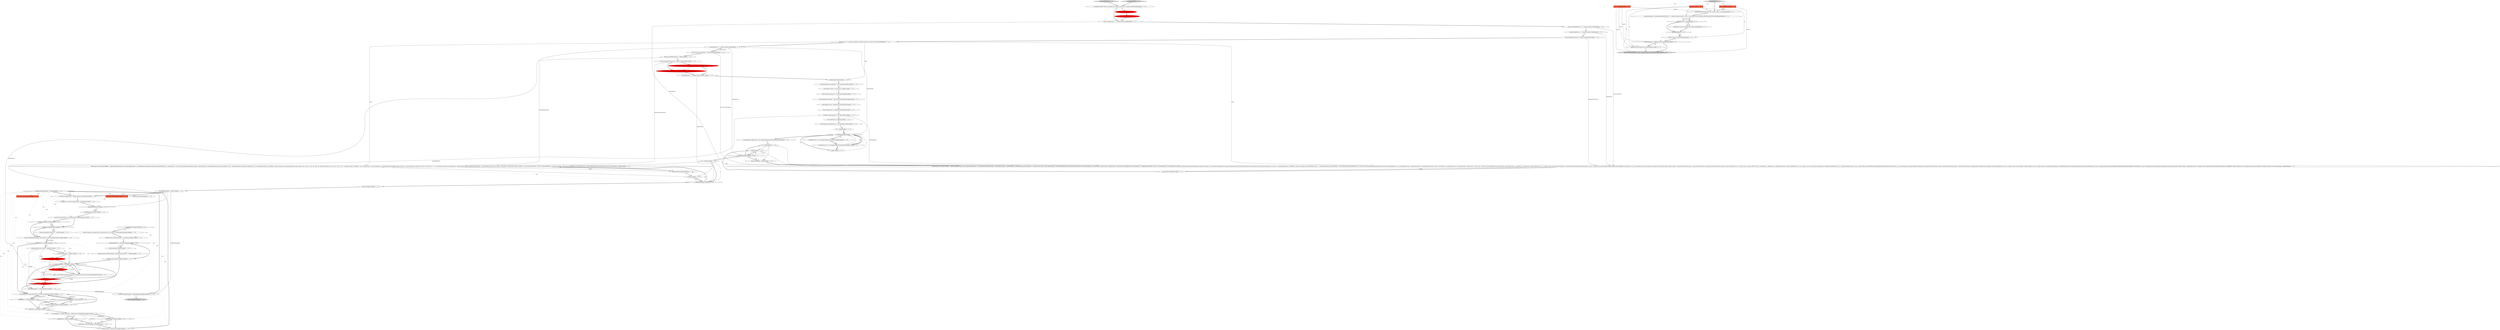 digraph {
10 [style = filled, label = "Semaphore writePerm@@@241@@@['1', '0', '0']", fillcolor = tomato, shape = box image = "AAA0AAABBB1BBB"];
65 [style = filled, label = "final UpdateLog uLog = uHandler.getUpdateLog()@@@20@@@['1', '1', '0']", fillcolor = white, shape = ellipse image = "AAA0AAABBB1BBB"];
85 [style = filled, label = "i++@@@27@@@['0', '1', '0']", fillcolor = white, shape = ellipse image = "AAA0AAABBB2BBB"];
75 [style = filled, label = "assertU(commit())@@@5@@@['1', '0', '0']", fillcolor = red, shape = ellipse image = "AAA1AAABBB1BBB"];
49 [style = filled, label = "recInfo = recoveryInfoF.get(random().nextInt(100 / nWriteThreads),TimeUnit.MILLISECONDS)@@@227@@@['1', '1', '0']", fillcolor = white, shape = ellipse image = "AAA0AAABBB1BBB"];
92 [style = filled, label = "assertEquals(-version,returnedVersion.longValue())@@@6@@@['0', '0', '1']", fillcolor = white, shape = ellipse image = "AAA0AAABBB3BBB"];
87 [style = filled, label = "int cnt = 5000@@@223@@@['0', '1', '0']", fillcolor = red, shape = ellipse image = "AAA1AAABBB2BBB"];
66 [style = filled, label = "visibleModel = model@@@250@@@['1', '1', '0']", fillcolor = white, shape = ellipse image = "AAA0AAABBB1BBB"];
11 [style = filled, label = "final AtomicLong testVersion = new AtomicLong(0)@@@18@@@['1', '1', '0']", fillcolor = white, shape = ellipse image = "AAA0AAABBB1BBB"];
76 [style = filled, label = "writePermissions@@@246@@@['1', '1', '0']", fillcolor = white, shape = ellipse image = "AAA0AAABBB1BBB"];
18 [style = filled, label = "int writeThreadNumber = 0@@@222@@@['1', '1', '0']", fillcolor = white, shape = ellipse image = "AAA0AAABBB1BBB"];
12 [style = filled, label = "initModel(ndocs)@@@15@@@['1', '1', '0']", fillcolor = white, shape = ellipse image = "AAA0AAABBB1BBB"];
44 [style = filled, label = "final int percentRealtimeQuery = 75@@@11@@@['1', '1', '0']", fillcolor = white, shape = ellipse image = "AAA0AAABBB1BBB"];
79 [style = filled, label = "neededPermits > 0@@@252@@@['0', '1', '0']", fillcolor = white, shape = diamond image = "AAA0AAABBB2BBB"];
86 [style = filled, label = "testStressRecovery['0', '1', '0']", fillcolor = lightgray, shape = diamond image = "AAA0AAABBB2BBB"];
51 [style = filled, label = "testStressRecovery['1', '0', '0']", fillcolor = lightgray, shape = diamond image = "AAA0AAABBB1BBB"];
56 [style = filled, label = "verbose(\"bufferedAddsApplied=\",bufferedAddsApplied)@@@256@@@['1', '1', '0']", fillcolor = white, shape = ellipse image = "AAA0AAABBB1BBB"];
28 [style = filled, label = "i++@@@31@@@['1', '1', '0']", fillcolor = white, shape = ellipse image = "AAA0AAABBB1BBB"];
72 [style = filled, label = "final AtomicLong operations = new AtomicLong(atLeast(100))@@@15@@@['1', '0', '0']", fillcolor = red, shape = ellipse image = "AAA1AAABBB1BBB"];
96 [style = filled, label = "model@@@8@@@['0', '0', '1']", fillcolor = white, shape = diamond image = "AAA0AAABBB3BBB"];
27 [style = filled, label = "final int percentGetLatestVersions = random().nextInt(4)@@@12@@@['1', '1', '0']", fillcolor = white, shape = ellipse image = "AAA0AAABBB1BBB"];
98 [style = filled, label = "model.put(id,new DocInfo(version,-nextVal))@@@11@@@['0', '0', '1']", fillcolor = white, shape = ellipse image = "AAA0AAABBB3BBB"];
70 [style = filled, label = "Thread thread = new Thread(\"WRITER\" + i){@Override public void run(){try {while (operations.get() > 0) {writePermission.acquire()int oper = rand.nextInt(10)if (oper < commitPercent) {if (numCommitting.incrementAndGet() <= maxConcurrentCommits) {Map<Integer,DocInfo> newCommittedModellong versionsynchronized (globalLock) {newCommittedModel = new HashMap<>(model)version = snapshotCount++}synchronized (stateChangeLock) {if (uLog.getState() != UpdateLog.State.ACTIVE) version = -1if (rand.nextInt(100) < softCommitPercent) {verbose(\"softCommit start\")assertU(TestHarness.commit(\"softCommit\",\"true\"))verbose(\"softCommit end\")}{verbose(\"hardCommit start\")assertU(commit())verbose(\"hardCommit end\")}}synchronized (globalLock) {if (version >= committedModelClock) {if (VERBOSE) {verbose(\"installing new committedModel version=\" + committedModelClock)}committedModel = newCommittedModelcommittedModelClock = version}}}numCommitting.decrementAndGet()continue}int idif (rand.nextBoolean()) {id = rand.nextInt(ndocs)}{id = lastId}boolean before = rand.nextBoolean()if (before) {lastId = id}DocInfo info = model.get(id)long val = info.vallong nextVal = Math.abs(val) + 1long version = testVersion.incrementAndGet()if (rand.nextBoolean()) Thread.yield()if (oper < commitPercent + deletePercent) {verbose(\"deleting id\",id,\"val=\",nextVal,\"version\",version)Long returnedVersion = deleteAndGetVersion(Integer.toString(id),params(\"_version_\",Long.toString(-version),DISTRIB_UPDATE_PARAM,FROM_LEADER))if (returnedVersion != null) {assertEquals(-version,returnedVersion.longValue())}synchronized (model) {DocInfo currInfo = model.get(id)if (Math.abs(version) > Math.abs(currInfo.version)) {model.put(id,new DocInfo(version,-nextVal))}}verbose(\"deleting id\",id,\"val=\",nextVal,\"version\",version,\"DONE\")}if (oper < commitPercent + deletePercent + deleteByQueryPercent) {verbose(\"deleteByQuery id\",id,\"val=\",nextVal,\"version\",version)Long returnedVersion = deleteByQueryAndGetVersion(\"id:\" + Integer.toString(id),params(\"_version_\",Long.toString(-version),DISTRIB_UPDATE_PARAM,FROM_LEADER))if (returnedVersion != null) {assertEquals(-version,returnedVersion.longValue())}synchronized (model) {DocInfo currInfo = model.get(id)if (Math.abs(version) > Math.abs(currInfo.version)) {model.put(id,new DocInfo(version,-nextVal))}}verbose(\"deleteByQuery id\",id,\"val=\",nextVal,\"version\",version,\"DONE\")}{verbose(\"adding id\",id,\"val=\",nextVal,\"version\",version)Long returnedVersion = addAndGetVersion(sdoc(\"id\",Integer.toString(id),FIELD,Long.toString(nextVal),\"_version_\",Long.toString(version)),params(DISTRIB_UPDATE_PARAM,FROM_LEADER))if (returnedVersion != null) {assertEquals(version,returnedVersion.longValue())}synchronized (model) {DocInfo currInfo = model.get(id)if (version > currInfo.version) {model.put(id,new DocInfo(version,nextVal))}}if (VERBOSE) {verbose(\"adding id\",id,\"val=\",nextVal,\"version\",version,\"DONE\")}}if (!before) {lastId = id}}}catch (Throwable e) }}@@@33@@@['1', '1', '0']", fillcolor = white, shape = ellipse image = "AAA0AAABBB1BBB"];
5 [style = filled, label = "uLog.bufferUpdates()@@@215@@@['1', '1', '0']", fillcolor = white, shape = ellipse image = "AAA0AAABBB1BBB"];
8 [style = filled, label = "stateChangeLock@@@214@@@['1', '1', '0']", fillcolor = white, shape = diamond image = "AAA0AAABBB1BBB"];
64 [style = filled, label = "assertTrue(uLog.getState() == UpdateLog.State.ACTIVE)@@@212@@@['1', '1', '0']", fillcolor = white, shape = ellipse image = "AAA0AAABBB1BBB"];
97 [style = filled, label = "int id@@@2@@@['0', '0', '1']", fillcolor = tomato, shape = box image = "AAA0AAABBB3BBB"];
57 [style = filled, label = "final int deleteByQueryPercent = random().nextInt(5)@@@7@@@['1', '1', '0']", fillcolor = white, shape = ellipse image = "AAA0AAABBB1BBB"];
68 [style = filled, label = "writePerm.release(neededPermits)@@@248@@@['1', '1', '0']", fillcolor = white, shape = ellipse image = "AAA0AAABBB1BBB"];
43 [style = filled, label = "List<Thread> threads = new ArrayList<>()@@@17@@@['1', '1', '0']", fillcolor = white, shape = ellipse image = "AAA0AAABBB1BBB"];
16 [style = filled, label = "final UpdateHandler uHandler = h.getCore().getUpdateHandler()@@@19@@@['1', '1', '0']", fillcolor = white, shape = ellipse image = "AAA0AAABBB1BBB"];
47 [style = filled, label = "int neededPermits = Integer.MAX_VALUE - readPermission.availablePermits()@@@251@@@['1', '1', '0']", fillcolor = white, shape = ellipse image = "AAA0AAABBB1BBB"];
60 [style = filled, label = "random().nextBoolean()@@@218@@@['1', '1', '0']", fillcolor = white, shape = diamond image = "AAA0AAABBB1BBB"];
62 [style = filled, label = "final int softCommitPercent = 30 + random().nextInt(75)@@@5@@@['1', '1', '0']", fillcolor = white, shape = ellipse image = "AAA0AAABBB1BBB"];
54 [style = filled, label = "final Semaphore readPermission = new Semaphore(Integer.MAX_VALUE,false)@@@28@@@['1', '1', '0']", fillcolor = white, shape = ellipse image = "AAA0AAABBB1BBB"];
14 [style = filled, label = "final int threadNum = i@@@32@@@['1', '1', '0']", fillcolor = white, shape = ellipse image = "AAA0AAABBB1BBB"];
55 [style = filled, label = "thread.join()@@@258@@@['1', '1', '0']", fillcolor = lightgray, shape = ellipse image = "AAA0AAABBB1BBB"];
100 [style = filled, label = "DocInfo currInfo = model.get(id)@@@9@@@['0', '0', '1']", fillcolor = white, shape = ellipse image = "AAA0AAABBB3BBB"];
50 [style = filled, label = "operations.decrementAndGet() > 0@@@255@@@['1', '1', '0']", fillcolor = white, shape = diamond image = "AAA0AAABBB1BBB"];
83 [style = filled, label = "neededPermits > 0@@@248@@@['0', '1', '0']", fillcolor = white, shape = diamond image = "AAA0AAABBB2BBB"];
35 [style = filled, label = "visibleModel = new ConcurrentHashMap<>(model)@@@213@@@['1', '1', '0']", fillcolor = white, shape = ellipse image = "AAA0AAABBB1BBB"];
95 [style = filled, label = "returnedVersion != null@@@5@@@['0', '0', '1']", fillcolor = white, shape = diamond image = "AAA0AAABBB3BBB"];
80 [style = filled, label = "Thread.sleep(random().nextInt(10) + 1)@@@218@@@['0', '1', '0']", fillcolor = white, shape = ellipse image = "AAA0AAABBB2BBB"];
9 [style = filled, label = "int nReadThreads = 2 + random().nextInt(10)@@@14@@@['1', '1', '0']", fillcolor = white, shape = ellipse image = "AAA0AAABBB1BBB"];
88 [style = filled, label = "long nextVal@@@2@@@['0', '0', '1']", fillcolor = tomato, shape = box image = "AAA0AAABBB3BBB"];
36 [style = filled, label = "writePermissions(writeThreadNumber++(.drainPermits()@@@231@@@['1', '1', '0']", fillcolor = white, shape = ellipse image = "AAA0AAABBB1BBB"];
7 [style = filled, label = "final AtomicInteger numCommitting = new AtomicInteger()@@@16@@@['1', '1', '0']", fillcolor = white, shape = ellipse image = "AAA0AAABBB1BBB"];
90 [style = filled, label = "deleteByQuery['0', '0', '1']", fillcolor = lightgray, shape = diamond image = "AAA0AAABBB3BBB"];
78 [style = filled, label = "Semaphore writePerm@@@246@@@['0', '1', '0']", fillcolor = tomato, shape = box image = "AAA0AAABBB2BBB"];
46 [style = filled, label = "int i = 0@@@149@@@['1', '1', '0']", fillcolor = white, shape = ellipse image = "AAA0AAABBB1BBB"];
67 [style = filled, label = "int i = 0@@@29@@@['1', '1', '0']", fillcolor = white, shape = ellipse image = "AAA0AAABBB1BBB"];
26 [style = filled, label = "assertTrue(uLog.getState() == UpdateLog.State.BUFFERING)@@@217@@@['1', '1', '0']", fillcolor = white, shape = ellipse image = "AAA0AAABBB1BBB"];
69 [style = filled, label = "final int deletePercent = 4 + random().nextInt(25)@@@6@@@['1', '1', '0']", fillcolor = white, shape = ellipse image = "AAA0AAABBB1BBB"];
21 [style = filled, label = "i < nWriteThreads@@@26@@@['1', '1', '0']", fillcolor = white, shape = diamond image = "AAA0AAABBB1BBB"];
48 [style = filled, label = "Thread thread = new Thread(\"READER\" + i){@Override public void run(){try {while (operations.get() > 0) {readPermission.tryAcquire(10,TimeUnit.MILLISECONDS)int id = rand.nextInt(100) < 25? lastId: rand.nextInt(ndocs)boolean realTime = rand.nextInt(100) < percentRealtimeQueryDocInfo infoif (realTime) {info = visibleModel.get(id)}{synchronized (globalLock) {info = committedModel.get(id)}}if (VERBOSE) {verbose(\"querying id\",id)}SolrQueryRequest sreqif (realTime) {sreq = req(\"wt\",\"json\",\"qt\",\"/get\",\"ids\",Integer.toString(id))}{sreq = req(\"wt\",\"json\",\"q\",\"id:\" + Integer.toString(id),\"omitHeader\",\"true\")}String response = h.query(sreq)Map rsp = (Map)ObjectBuilder.fromJSON(response)List doclist = (List)(((Map)rsp.get(\"response\")).get(\"docs\"))if (doclist.size() == 0) {}{assertEquals(1,doclist.size())long foundVal = (Long)(((Map)doclist.get(0)).get(FIELD))long foundVer = (Long)(((Map)doclist.get(0)).get(\"_version_\"))if (foundVer < Math.abs(info.version) || (foundVer == info.version && foundVal != info.val)) {verbose(\"ERROR, id=\",id,\"found=\",response,\"model\",info)assertTrue(false)}}}if (rand.nextInt(100) < percentGetLatestVersions) {getLatestVersions()}}catch (Throwable e) }}@@@152@@@['1', '1', '0']", fillcolor = white, shape = ellipse image = "AAA0AAABBB1BBB"];
74 [style = filled, label = "readPermission.release(neededPermits)@@@252@@@['1', '1', '0']", fillcolor = white, shape = ellipse image = "AAA0AAABBB1BBB"];
63 [style = filled, label = "writePermissions(i( = new Semaphore(Integer.MAX_VALUE,false)@@@27@@@['1', '1', '0']", fillcolor = white, shape = ellipse image = "AAA0AAABBB1BBB"];
38 [style = filled, label = "random().nextBoolean()@@@220@@@['1', '0', '0']", fillcolor = white, shape = diamond image = "AAA0AAABBB1BBB"];
73 [style = filled, label = "bufferedAddsApplied += recInfo.adds@@@243@@@['1', '1', '0']", fillcolor = white, shape = ellipse image = "AAA0AAABBB1BBB"];
37 [style = filled, label = "verbose(\"ROUND=\",operations.get())@@@253@@@['1', '1', '0']", fillcolor = white, shape = ellipse image = "AAA0AAABBB1BBB"];
59 [style = filled, label = "neededPermits > 0@@@243@@@['1', '0', '0']", fillcolor = white, shape = diamond image = "AAA0AAABBB1BBB"];
3 [style = filled, label = "final Object stateChangeLock = new Object()@@@22@@@['1', '1', '0']", fillcolor = white, shape = ellipse image = "AAA0AAABBB1BBB"];
91 [style = filled, label = "Long returnedVersion = deleteByQueryAndGetVersion(\"id:\" + Integer.toString(id),params(\"_version_\",Long.toString(-version),DISTRIB_UPDATE_PARAM,FROM_LEADER))@@@4@@@['0', '0', '1']", fillcolor = white, shape = ellipse image = "AAA0AAABBB3BBB"];
0 [style = filled, label = "final int commitPercent = 5 + random().nextInt(10)@@@4@@@['1', '1', '0']", fillcolor = white, shape = ellipse image = "AAA0AAABBB1BBB"];
71 [style = filled, label = "neededPermits > 0@@@247@@@['1', '0', '0']", fillcolor = white, shape = diamond image = "AAA0AAABBB1BBB"];
1 [style = filled, label = "recInfo == null@@@224@@@['1', '1', '0']", fillcolor = white, shape = diamond image = "AAA0AAABBB1BBB"];
32 [style = filled, label = "this.visibleModel = model@@@23@@@['1', '1', '0']", fillcolor = white, shape = ellipse image = "AAA0AAABBB1BBB"];
6 [style = filled, label = "clearIndex()@@@4@@@['1', '0', '0']", fillcolor = red, shape = ellipse image = "AAA1AAABBB1BBB"];
81 [style = filled, label = "recInfo != null@@@242@@@['0', '1', '0']", fillcolor = red, shape = diamond image = "AAA1AAABBB2BBB"];
99 [style = filled, label = "ifVerbose(\"deleteByQuery id\",id,\"val=\",nextVal,\"version\",version,\"DONE\")@@@14@@@['0', '0', '1']", fillcolor = lightgray, shape = ellipse image = "AAA0AAABBB3BBB"];
2 [style = filled, label = "writePermissions(i( = new Semaphore(Integer.MAX_VALUE,false)@@@29@@@['1', '0', '0']", fillcolor = white, shape = ellipse image = "AAA0AAABBB1BBB"];
77 [style = filled, label = "final AtomicLong operations = new AtomicLong(atLeast(35))@@@13@@@['0', '1', '0']", fillcolor = red, shape = ellipse image = "AAA1AAABBB2BBB"];
31 [style = filled, label = "final int ndocs = 5 + (random().nextBoolean()? random().nextInt(25): random().nextInt(200))@@@8@@@['1', '1', '0']", fillcolor = white, shape = ellipse image = "AAA0AAABBB1BBB"];
45 [style = filled, label = "final Semaphore(( writePermissions = new Semaphore((((@@@24@@@['1', '1', '0']", fillcolor = white, shape = ellipse image = "AAA0AAABBB1BBB"];
15 [style = filled, label = "readPermission.drainPermits()@@@236@@@['1', '1', '0']", fillcolor = white, shape = ellipse image = "AAA0AAABBB1BBB"];
29 [style = filled, label = "recoveryInfoF != null@@@220@@@['1', '1', '0']", fillcolor = white, shape = diamond image = "AAA0AAABBB1BBB"];
34 [style = filled, label = "i < nReadThreads@@@150@@@['1', '1', '0']", fillcolor = white, shape = diamond image = "AAA0AAABBB1BBB"];
52 [style = filled, label = "i++@@@151@@@['1', '1', '0']", fillcolor = white, shape = ellipse image = "AAA0AAABBB1BBB"];
40 [style = filled, label = "UpdateLog.RecoveryInfo recInfo = null@@@221@@@['1', '1', '0']", fillcolor = white, shape = ellipse image = "AAA0AAABBB1BBB"];
42 [style = filled, label = "int neededPermits = Integer.MAX_VALUE - writePerm.availablePermits()@@@247@@@['1', '1', '0']", fillcolor = white, shape = ellipse image = "AAA0AAABBB1BBB"];
25 [style = filled, label = "thread.start()@@@208@@@['1', '1', '0']", fillcolor = white, shape = ellipse image = "AAA0AAABBB1BBB"];
22 [style = filled, label = "Future<UpdateLog.RecoveryInfo> recoveryInfoF = uLog.applyBufferedUpdates()@@@219@@@['1', '1', '0']", fillcolor = white, shape = ellipse image = "AAA0AAABBB1BBB"];
82 [style = filled, label = "cnt--@@@226@@@['0', '1', '0']", fillcolor = red, shape = ellipse image = "AAA1AAABBB2BBB"];
23 [style = filled, label = "writeThreadNumber--@@@233@@@['1', '1', '0']", fillcolor = white, shape = ellipse image = "AAA0AAABBB1BBB"];
20 [style = filled, label = "final int maxConcurrentCommits = nWriteThreads@@@10@@@['1', '1', '0']", fillcolor = white, shape = ellipse image = "AAA0AAABBB1BBB"];
41 [style = filled, label = "int bufferedAddsApplied = 0@@@210@@@['1', '1', '0']", fillcolor = white, shape = ellipse image = "AAA0AAABBB1BBB"];
89 [style = filled, label = "Math.abs(version) > Math.abs(currInfo.version)@@@10@@@['0', '0', '1']", fillcolor = white, shape = diamond image = "AAA0AAABBB3BBB"];
13 [style = filled, label = "verbose(\"Operation\",operations.get(),\"Draining permits for write thread\",writeThreadNumber)@@@230@@@['1', '1', '0']", fillcolor = white, shape = ellipse image = "AAA0AAABBB1BBB"];
33 [style = filled, label = "i < nWriteThreads@@@30@@@['1', '1', '0']", fillcolor = white, shape = diamond image = "AAA0AAABBB1BBB"];
39 [style = filled, label = "writeThreadNumber >= nWriteThreads@@@232@@@['1', '1', '0']", fillcolor = white, shape = diamond image = "AAA0AAABBB1BBB"];
53 [style = filled, label = "int i = 0@@@25@@@['1', '1', '0']", fillcolor = white, shape = ellipse image = "AAA0AAABBB1BBB"];
94 [style = filled, label = "long version@@@2@@@['0', '0', '1']", fillcolor = tomato, shape = box image = "AAA0AAABBB3BBB"];
84 [style = filled, label = "cnt == 0@@@238@@@['0', '1', '0']", fillcolor = red, shape = diamond image = "AAA1AAABBB2BBB"];
58 [style = filled, label = "threads.add(thread)@@@147@@@['1', '1', '0']", fillcolor = white, shape = ellipse image = "AAA0AAABBB1BBB"];
61 [style = filled, label = "threads.add(thread)@@@205@@@['1', '1', '0']", fillcolor = white, shape = ellipse image = "AAA0AAABBB1BBB"];
4 [style = filled, label = "TimeoutException e@@@229@@@['1', '1', '0']", fillcolor = white, shape = diamond image = "AAA0AAABBB1BBB"];
19 [style = filled, label = "int nWriteThreads = 2 + random().nextInt(10)@@@9@@@['1', '1', '0']", fillcolor = white, shape = ellipse image = "AAA0AAABBB1BBB"];
93 [style = filled, label = "ifVerbose(\"deleteByQuery id\",id,\"val=\",nextVal,\"version\",version)@@@3@@@['0', '0', '1']", fillcolor = white, shape = ellipse image = "AAA0AAABBB3BBB"];
24 [style = filled, label = "writePermissions(writeThreadNumber(.release(random().nextInt(2) + 1)@@@234@@@['1', '1', '0']", fillcolor = white, shape = ellipse image = "AAA0AAABBB1BBB"];
30 [style = filled, label = "assumeFalse(\"FIXME: This test is horribly slow sometimes on Windows!\",Constants.WINDOWS)@@@3@@@['1', '1', '0']", fillcolor = white, shape = ellipse image = "AAA0AAABBB1BBB"];
17 [style = filled, label = "final VersionInfo vInfo = uLog.getVersionInfo()@@@21@@@['1', '1', '0']", fillcolor = white, shape = ellipse image = "AAA0AAABBB1BBB"];
58->28 [style = bold, label=""];
86->30 [style = bold, label=""];
57->31 [style = bold, label=""];
84->1 [style = bold, label=""];
65->17 [style = bold, label=""];
46->34 [style = bold, label=""];
83->42 [style = bold, label=""];
21->63 [style = dotted, label="true"];
39->24 [style = dotted, label="true"];
47->74 [style = solid, label="neededPermits"];
53->21 [style = bold, label=""];
81->73 [style = bold, label=""];
33->28 [style = dotted, label="true"];
68->66 [style = bold, label=""];
21->54 [style = bold, label=""];
60->22 [style = bold, label=""];
28->33 [style = solid, label="i"];
50->56 [style = bold, label=""];
47->79 [style = solid, label="neededPermits"];
48->61 [style = bold, label=""];
33->14 [style = dotted, label="true"];
19->49 [style = solid, label="nWriteThreads"];
29->81 [style = dotted, label="true"];
30->6 [style = bold, label=""];
49->1 [style = solid, label="recInfo"];
12->7 [style = bold, label=""];
59->66 [style = bold, label=""];
21->2 [style = bold, label=""];
85->21 [style = solid, label="i"];
66->47 [style = bold, label=""];
27->48 [style = solid, label="percentGetLatestVersions"];
26->60 [style = bold, label=""];
74->37 [style = bold, label=""];
1->82 [style = dotted, label="true"];
0->70 [style = solid, label="commitPercent"];
50->64 [style = dotted, label="true"];
83->68 [style = dotted, label="true"];
71->74 [style = bold, label=""];
33->46 [style = bold, label=""];
41->64 [style = bold, label=""];
13->36 [style = bold, label=""];
39->23 [style = bold, label=""];
2->63 [style = bold, label=""];
48->61 [style = solid, label="thread"];
88->99 [style = solid, label="nextVal"];
35->8 [style = bold, label=""];
7->43 [style = bold, label=""];
71->74 [style = dotted, label="true"];
31->12 [style = solid, label="ndocs"];
91->95 [style = bold, label=""];
44->48 [style = solid, label="percentRealtimeQuery"];
4->36 [style = dotted, label="true"];
95->92 [style = bold, label=""];
100->89 [style = bold, label=""];
46->48 [style = solid, label="i"];
27->77 [style = bold, label=""];
40->1 [style = solid, label="recInfo"];
29->73 [style = dotted, label="true"];
50->26 [style = dotted, label="true"];
67->33 [style = solid, label="i"];
81->73 [style = dotted, label="true"];
75->0 [style = bold, label=""];
59->42 [style = bold, label=""];
11->16 [style = bold, label=""];
77->9 [style = bold, label=""];
83->66 [style = bold, label=""];
29->18 [style = dotted, label="true"];
50->37 [style = dotted, label="true"];
34->52 [style = dotted, label="true"];
89->98 [style = dotted, label="true"];
34->48 [style = bold, label=""];
79->74 [style = dotted, label="true"];
19->20 [style = bold, label=""];
67->33 [style = bold, label=""];
63->21 [style = solid, label="i"];
61->52 [style = bold, label=""];
50->66 [style = dotted, label="true"];
29->87 [style = dotted, label="true"];
51->30 [style = bold, label=""];
69->70 [style = solid, label="deletePercent"];
50->71 [style = dotted, label="true"];
1->49 [style = bold, label=""];
50->59 [style = dotted, label="true"];
94->98 [style = solid, label="version"];
83->68 [style = bold, label=""];
98->99 [style = bold, label=""];
94->93 [style = solid, label="version"];
50->8 [style = dotted, label="true"];
62->70 [style = solid, label="softCommitPercent"];
97->98 [style = solid, label="id"];
64->35 [style = bold, label=""];
97->93 [style = solid, label="id"];
31->48 [style = solid, label="ndocs"];
43->11 [style = bold, label=""];
94->99 [style = solid, label="version"];
59->68 [style = bold, label=""];
0->62 [style = bold, label=""];
4->13 [style = dotted, label="true"];
50->35 [style = dotted, label="true"];
60->80 [style = dotted, label="true"];
71->37 [style = bold, label=""];
63->85 [style = bold, label=""];
42->68 [style = solid, label="neededPermits"];
49->1 [style = bold, label=""];
87->82 [style = solid, label="cnt"];
18->1 [style = bold, label=""];
63->85 [style = solid, label="i"];
29->40 [style = dotted, label="true"];
50->10 [style = dotted, label="true"];
29->40 [style = bold, label=""];
85->21 [style = bold, label=""];
28->70 [style = solid, label="i"];
79->37 [style = bold, label=""];
50->76 [style = dotted, label="true"];
31->70 [style = solid, label="ndocs"];
42->59 [style = solid, label="neededPermits"];
72->9 [style = bold, label=""];
53->21 [style = solid, label="i"];
82->84 [style = solid, label="cnt"];
93->91 [style = bold, label=""];
50->79 [style = dotted, label="true"];
1->84 [style = dotted, label="true"];
29->1 [style = dotted, label="true"];
2->63 [style = solid, label="i"];
9->34 [style = solid, label="nReadThreads"];
92->96 [style = bold, label=""];
90->94 [style = dotted, label="true"];
89->98 [style = bold, label=""];
50->78 [style = dotted, label="true"];
25->41 [style = bold, label=""];
22->29 [style = solid, label="recoveryInfoF"];
80->22 [style = bold, label=""];
4->13 [style = bold, label=""];
50->60 [style = dotted, label="true"];
22->29 [style = bold, label=""];
5->26 [style = bold, label=""];
1->73 [style = bold, label=""];
21->2 [style = dotted, label="true"];
15->84 [style = bold, label=""];
38->60 [style = dotted, label="true"];
19->20 [style = solid, label="nWriteThreads"];
45->53 [style = bold, label=""];
4->15 [style = dotted, label="true"];
95->92 [style = dotted, label="true"];
47->79 [style = bold, label=""];
50->29 [style = dotted, label="true"];
3->8 [style = solid, label="stateChangeLock"];
96->89 [style = dotted, label="true"];
34->48 [style = dotted, label="true"];
90->88 [style = dotted, label="true"];
36->39 [style = bold, label=""];
67->14 [style = solid, label="i"];
49->84 [style = bold, label=""];
34->61 [style = dotted, label="true"];
39->23 [style = dotted, label="true"];
89->99 [style = bold, label=""];
57->70 [style = solid, label="deleteByQueryPercent"];
46->52 [style = solid, label="i"];
21->85 [style = dotted, label="true"];
54->67 [style = bold, label=""];
42->83 [style = bold, label=""];
96->100 [style = bold, label=""];
67->70 [style = solid, label="i"];
97->99 [style = solid, label="id"];
50->42 [style = dotted, label="true"];
29->42 [style = bold, label=""];
52->34 [style = solid, label="i"];
19->33 [style = solid, label="nWriteThreads"];
17->3 [style = bold, label=""];
40->81 [style = solid, label="recInfo"];
50->64 [style = bold, label=""];
47->71 [style = solid, label="neededPermits"];
67->28 [style = solid, label="i"];
30->0 [style = bold, label=""];
9->12 [style = bold, label=""];
63->21 [style = bold, label=""];
50->83 [style = dotted, label="true"];
62->69 [style = bold, label=""];
42->59 [style = bold, label=""];
46->34 [style = solid, label="i"];
31->19 [style = bold, label=""];
18->87 [style = bold, label=""];
70->58 [style = solid, label="thread"];
15->1 [style = bold, label=""];
24->15 [style = bold, label=""];
28->14 [style = solid, label="i"];
88->93 [style = solid, label="nextVal"];
32->45 [style = bold, label=""];
33->14 [style = bold, label=""];
39->15 [style = bold, label=""];
82->49 [style = bold, label=""];
34->25 [style = bold, label=""];
90->93 [style = bold, label=""];
97->100 [style = solid, label="id"];
14->70 [style = bold, label=""];
1->81 [style = bold, label=""];
59->68 [style = dotted, label="true"];
1->82 [style = bold, label=""];
4->39 [style = dotted, label="true"];
69->57 [style = bold, label=""];
87->1 [style = bold, label=""];
41->56 [style = solid, label="bufferedAddsApplied"];
40->18 [style = bold, label=""];
33->58 [style = dotted, label="true"];
27->72 [style = bold, label=""];
52->34 [style = bold, label=""];
38->60 [style = bold, label=""];
91->95 [style = solid, label="returnedVersion"];
50->22 [style = dotted, label="true"];
50->47 [style = dotted, label="true"];
72->77 [style = dashed, label="0"];
20->44 [style = bold, label=""];
47->71 [style = bold, label=""];
73->56 [style = solid, label="bufferedAddsApplied"];
96->100 [style = dotted, label="true"];
1->49 [style = dotted, label="true"];
26->38 [style = bold, label=""];
73->42 [style = bold, label=""];
68->42 [style = bold, label=""];
94->89 [style = solid, label="version"];
81->42 [style = bold, label=""];
23->24 [style = bold, label=""];
70->58 [style = bold, label=""];
28->33 [style = bold, label=""];
8->5 [style = bold, label=""];
16->65 [style = bold, label=""];
49->81 [style = solid, label="recInfo"];
21->63 [style = bold, label=""];
3->70 [style = solid, label="stateChangeLock"];
42->83 [style = solid, label="neededPermits"];
33->70 [style = dotted, label="true"];
8->5 [style = dotted, label="true"];
50->38 [style = dotted, label="true"];
52->48 [style = solid, label="i"];
97->91 [style = solid, label="id"];
95->96 [style = bold, label=""];
79->74 [style = bold, label=""];
60->80 [style = bold, label=""];
84->81 [style = bold, label=""];
90->97 [style = dotted, label="true"];
6->75 [style = bold, label=""];
44->27 [style = bold, label=""];
3->32 [style = bold, label=""];
38->22 [style = bold, label=""];
19->21 [style = solid, label="nWriteThreads"];
20->70 [style = solid, label="maxConcurrentCommits"];
37->50 [style = bold, label=""];
56->55 [style = bold, label=""];
}
